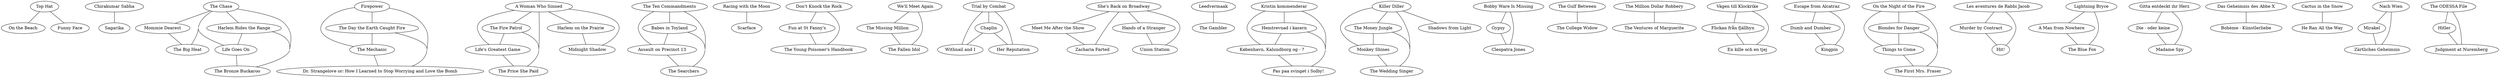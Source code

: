 graph Neighbor {
	concentrate=true;
	"Top Hat" -- "On the Beach";
	"Top Hat" -- "Funny Face";
	"Chirakumar Sabha" -- "Sagarika";
	
	"Mommie Dearest" -- "The Big Heat";
	"The Chase" -- "Mommie Dearest";
	"The Chase" -- "The Big Heat";
	"Mommie Dearest" -- "The Big Heat";
	"The Chase" -- "Mommie Dearest";
	"The Chase" -- "The Big Heat";
	"Mommie Dearest" -- "The Big Heat";
	"The Chase" -- "Mommie Dearest";
	"The Chase" -- "The Big Heat";
	"Mommie Dearest" -- "The Big Heat";
	"The Chase" -- "Mommie Dearest";
	"The Chase" -- "The Big Heat";
	"Mommie Dearest" -- "The Big Heat";
	"The Chase" -- "Mommie Dearest";
	"The Chase" -- "The Big Heat";
	"Mommie Dearest" -- "The Big Heat";
	"The Chase" -- "Mommie Dearest";
	"The Chase" -- "The Big Heat";
	"Mommie Dearest" -- "The Big Heat";
	"The Chase" -- "Mommie Dearest";
	"The Chase" -- "The Big Heat";
	"Mommie Dearest" -- "The Big Heat";
	"The Chase" -- "Mommie Dearest";
	"The Chase" -- "The Big Heat";
	"Mommie Dearest" -- "The Big Heat";
	"The Chase" -- "Mommie Dearest";
	"The Chase" -- "The Big Heat";
	"Mommie Dearest" -- "The Big Heat";
	"The Chase" -- "Mommie Dearest";
	"The Chase" -- "The Big Heat";
	"Mommie Dearest" -- "The Big Heat";
	"The Chase" -- "Harlem Rides the Range";
	"The Chase" -- "Life Goes On";
	"The Chase" -- "The Bronze Buckaroo";
	"Harlem Rides the Range" -- "Life Goes On";
	"Harlem Rides the Range" -- "The Bronze Buckaroo";
	"Life Goes On" -- "The Bronze Buckaroo";
	"The Chase" -- "Harlem Rides the Range";
	"The Chase" -- "Life Goes On";
	"The Chase" -- "The Bronze Buckaroo";
	"Harlem Rides the Range" -- "Life Goes On";
	"Harlem Rides the Range" -- "The Bronze Buckaroo";
	"Life Goes On" -- "The Bronze Buckaroo";
	"The Chase" -- "Harlem Rides the Range";
	"The Chase" -- "Life Goes On";
	"The Chase" -- "The Bronze Buckaroo";
	"Harlem Rides the Range" -- "Life Goes On";
	"Harlem Rides the Range" -- "The Bronze Buckaroo";
	"Life Goes On" -- "The Bronze Buckaroo";
	"The Chase" -- "Harlem Rides the Range";
	"The Chase" -- "Life Goes On";
	"The Chase" -- "The Bronze Buckaroo";
	"Harlem Rides the Range" -- "Life Goes On";
	"Harlem Rides the Range" -- "The Bronze Buckaroo";
	"Life Goes On" -- "The Bronze Buckaroo";
	"The Chase" -- "Harlem Rides the Range";
	"The Chase" -- "Life Goes On";
	"The Chase" -- "The Bronze Buckaroo";
	"Harlem Rides the Range" -- "Life Goes On";
	"Harlem Rides the Range" -- "The Bronze Buckaroo";
	"Life Goes On" -- "The Bronze Buckaroo";
	"The Chase" -- "Harlem Rides the Range";
	"The Chase" -- "Life Goes On";
	"The Chase" -- "The Bronze Buckaroo";
	"Harlem Rides the Range" -- "Life Goes On";
	"Harlem Rides the Range" -- "The Bronze Buckaroo";
	"Life Goes On" -- "The Bronze Buckaroo";
	"The Chase" -- "Harlem Rides the Range";
	"The Chase" -- "Life Goes On";
	"The Chase" -- "The Bronze Buckaroo";
	"Harlem Rides the Range" -- "Life Goes On";
	"Harlem Rides the Range" -- "The Bronze Buckaroo";
	"Life Goes On" -- "The Bronze Buckaroo";
	"The Chase" -- "Harlem Rides the Range";
	"The Chase" -- "Life Goes On";
	"The Chase" -- "The Bronze Buckaroo";
	"Harlem Rides the Range" -- "Life Goes On";
	"Harlem Rides the Range" -- "The Bronze Buckaroo";
	"Life Goes On" -- "The Bronze Buckaroo";
	"The Chase" -- "Harlem Rides the Range";
	"The Chase" -- "Life Goes On";
	"The Chase" -- "The Bronze Buckaroo";
	"Harlem Rides the Range" -- "Life Goes On";
	"Harlem Rides the Range" -- "The Bronze Buckaroo";
	"Life Goes On" -- "The Bronze Buckaroo";
	"The Chase" -- "Harlem Rides the Range";
	"The Chase" -- "Life Goes On";
	"The Chase" -- "The Bronze Buckaroo";
	"Harlem Rides the Range" -- "Life Goes On";
	"Harlem Rides the Range" -- "The Bronze Buckaroo";
	"Life Goes On" -- "The Bronze Buckaroo";
	"The Chase" -- "Harlem Rides the Range";
	"The Chase" -- "Life Goes On";
	"The Chase" -- "The Bronze Buckaroo";
	"Harlem Rides the Range" -- "Life Goes On";
	"Harlem Rides the Range" -- "The Bronze Buckaroo";
	"Life Goes On" -- "The Bronze Buckaroo";
	"The Chase" -- "Harlem Rides the Range";
	"The Chase" -- "Life Goes On";
	"The Chase" -- "The Bronze Buckaroo";
	"Harlem Rides the Range" -- "Life Goes On";
	"Harlem Rides the Range" -- "The Bronze Buckaroo";
	"Life Goes On" -- "The Bronze Buckaroo";
	"Firepower" -- "The Day the Earth Caught Fire";
	"Firepower" -- "The Mechanic";
	"Firepower" -- "Dr. Strangelove or: How I Learned to Stop Worrying and Love the Bomb";
	"The Day the Earth Caught Fire" -- "The Mechanic";
	"The Day the Earth Caught Fire" -- "Dr. Strangelove or: How I Learned to Stop Worrying and Love the Bomb";
	"The Mechanic" -- "Dr. Strangelove or: How I Learned to Stop Worrying and Love the Bomb";
	"Firepower" -- "The Day the Earth Caught Fire";
	"Firepower" -- "The Mechanic";
	"Firepower" -- "Dr. Strangelove or: How I Learned to Stop Worrying and Love the Bomb";
	"The Day the Earth Caught Fire" -- "The Mechanic";
	"The Day the Earth Caught Fire" -- "Dr. Strangelove or: How I Learned to Stop Worrying and Love the Bomb";
	"The Mechanic" -- "Dr. Strangelove or: How I Learned to Stop Worrying and Love the Bomb";
	"Firepower" -- "The Day the Earth Caught Fire";
	"Firepower" -- "The Mechanic";
	"Firepower" -- "Dr. Strangelove or: How I Learned to Stop Worrying and Love the Bomb";
	"The Day the Earth Caught Fire" -- "The Mechanic";
	"The Day the Earth Caught Fire" -- "Dr. Strangelove or: How I Learned to Stop Worrying and Love the Bomb";
	"The Mechanic" -- "Dr. Strangelove or: How I Learned to Stop Worrying and Love the Bomb";
	"Firepower" -- "The Day the Earth Caught Fire";
	"Firepower" -- "The Mechanic";
	"Firepower" -- "Dr. Strangelove or: How I Learned to Stop Worrying and Love the Bomb";
	"The Day the Earth Caught Fire" -- "The Mechanic";
	"The Day the Earth Caught Fire" -- "Dr. Strangelove or: How I Learned to Stop Worrying and Love the Bomb";
	"The Mechanic" -- "Dr. Strangelove or: How I Learned to Stop Worrying and Love the Bomb";
	"Firepower" -- "The Day the Earth Caught Fire";
	"Firepower" -- "The Mechanic";
	"Firepower" -- "Dr. Strangelove or: How I Learned to Stop Worrying and Love the Bomb";
	"The Day the Earth Caught Fire" -- "The Mechanic";
	"The Day the Earth Caught Fire" -- "Dr. Strangelove or: How I Learned to Stop Worrying and Love the Bomb";
	"The Mechanic" -- "Dr. Strangelove or: How I Learned to Stop Worrying and Love the Bomb";
	"Firepower" -- "The Day the Earth Caught Fire";
	"Firepower" -- "The Mechanic";
	"Firepower" -- "Dr. Strangelove or: How I Learned to Stop Worrying and Love the Bomb";
	"The Day the Earth Caught Fire" -- "The Mechanic";
	"The Day the Earth Caught Fire" -- "Dr. Strangelove or: How I Learned to Stop Worrying and Love the Bomb";
	"The Mechanic" -- "Dr. Strangelove or: How I Learned to Stop Worrying and Love the Bomb";
	"Firepower" -- "The Day the Earth Caught Fire";
	"Firepower" -- "The Mechanic";
	"Firepower" -- "Dr. Strangelove or: How I Learned to Stop Worrying and Love the Bomb";
	"The Day the Earth Caught Fire" -- "The Mechanic";
	"The Day the Earth Caught Fire" -- "Dr. Strangelove or: How I Learned to Stop Worrying and Love the Bomb";
	"The Mechanic" -- "Dr. Strangelove or: How I Learned to Stop Worrying and Love the Bomb";
	"Firepower" -- "The Day the Earth Caught Fire";
	"Firepower" -- "The Mechanic";
	"Firepower" -- "Dr. Strangelove or: How I Learned to Stop Worrying and Love the Bomb";
	"The Day the Earth Caught Fire" -- "The Mechanic";
	"The Day the Earth Caught Fire" -- "Dr. Strangelove or: How I Learned to Stop Worrying and Love the Bomb";
	"The Mechanic" -- "Dr. Strangelove or: How I Learned to Stop Worrying and Love the Bomb";
	"Firepower" -- "The Day the Earth Caught Fire";
	"Firepower" -- "The Mechanic";
	"Firepower" -- "Dr. Strangelove or: How I Learned to Stop Worrying and Love the Bomb";
	"The Day the Earth Caught Fire" -- "The Mechanic";
	"The Day the Earth Caught Fire" -- "Dr. Strangelove or: How I Learned to Stop Worrying and Love the Bomb";
	"The Mechanic" -- "Dr. Strangelove or: How I Learned to Stop Worrying and Love the Bomb";
	"A Woman Who Sinned" -- "The Fire Patrol";
	"A Woman Who Sinned" -- "Life's Greatest Game";
	"A Woman Who Sinned" -- "The Price She Paid";
	"The Fire Patrol" -- "Life's Greatest Game";
	"The Fire Patrol" -- "The Price She Paid";
	"Life's Greatest Game" -- "The Price She Paid";
	"A Woman Who Sinned" -- "The Fire Patrol";
	"A Woman Who Sinned" -- "Life's Greatest Game";
	"A Woman Who Sinned" -- "The Price She Paid";
	"The Fire Patrol" -- "Life's Greatest Game";
	"The Fire Patrol" -- "The Price She Paid";
	"Life's Greatest Game" -- "The Price She Paid";
	"A Woman Who Sinned" -- "The Fire Patrol";
	"A Woman Who Sinned" -- "Life's Greatest Game";
	"A Woman Who Sinned" -- "The Price She Paid";
	"The Fire Patrol" -- "Life's Greatest Game";
	"The Fire Patrol" -- "The Price She Paid";
	"Life's Greatest Game" -- "The Price She Paid";
	"A Woman Who Sinned" -- "The Fire Patrol";
	"A Woman Who Sinned" -- "Harlem on the Prairie";
	"A Woman Who Sinned" -- "Midnight Shadow";
	"Harlem on the Prairie" -- "Midnight Shadow";
	"A Woman Who Sinned" -- "Harlem on the Prairie";
	"A Woman Who Sinned" -- "Midnight Shadow";
	"Harlem on the Prairie" -- "Midnight Shadow";
	"A Woman Who Sinned" -- "Harlem on the Prairie";
	"A Woman Who Sinned" -- "Midnight Shadow";
	"Harlem on the Prairie" -- "Midnight Shadow";
	"A Woman Who Sinned" -- "Harlem on the Prairie";
	"A Woman Who Sinned" -- "Midnight Shadow";
	"Harlem on the Prairie" -- "Midnight Shadow";
	"A Woman Who Sinned" -- "Harlem on the Prairie";
	"A Woman Who Sinned" -- "Midnight Shadow";
	"Harlem on the Prairie" -- "Midnight Shadow";
	"A Woman Who Sinned" -- "Harlem on the Prairie";
	"A Woman Who Sinned" -- "Midnight Shadow";
	"Harlem on the Prairie" -- "Midnight Shadow";
	"A Woman Who Sinned" -- "Harlem on the Prairie";
	"A Woman Who Sinned" -- "Midnight Shadow";
	"Harlem on the Prairie" -- "Midnight Shadow";
	"A Woman Who Sinned" -- "Harlem on the Prairie";
	"A Woman Who Sinned" -- "Midnight Shadow";
	"Harlem on the Prairie" -- "Midnight Shadow";
	"A Woman Who Sinned" -- "Harlem on the Prairie";
	"A Woman Who Sinned" -- "Midnight Shadow";
	"Harlem on the Prairie" -- "Midnight Shadow";
	"The Ten Commandments" -- "Babes in Toyland";
	"The Ten Commandments" -- "Assault on Precinct 13";
	"The Ten Commandments" -- "The Searchers";
	"Babes in Toyland" -- "Assault on Precinct 13";
	"Babes in Toyland" -- "The Searchers";
	"Assault on Precinct 13" -- "The Searchers";
	"The Ten Commandments" -- "Babes in Toyland";
	"The Ten Commandments" -- "Assault on Precinct 13";
	"The Ten Commandments" -- "The Searchers";
	"Babes in Toyland" -- "Assault on Precinct 13";
	"Babes in Toyland" -- "The Searchers";
	"Assault on Precinct 13" -- "The Searchers";
	"The Ten Commandments" -- "Babes in Toyland";
	"The Ten Commandments" -- "Assault on Precinct 13";
	"The Ten Commandments" -- "The Searchers";
	"Babes in Toyland" -- "Assault on Precinct 13";
	"Babes in Toyland" -- "The Searchers";
	"Assault on Precinct 13" -- "The Searchers";
	"The Ten Commandments" -- "Babes in Toyland";
	"The Ten Commandments" -- "Assault on Precinct 13";
	"The Ten Commandments" -- "The Searchers";
	"Babes in Toyland" -- "Assault on Precinct 13";
	"Babes in Toyland" -- "The Searchers";
	"Assault on Precinct 13" -- "The Searchers";
	"The Ten Commandments" -- "Babes in Toyland";
	"The Ten Commandments" -- "Assault on Precinct 13";
	"The Ten Commandments" -- "The Searchers";
	"Babes in Toyland" -- "Assault on Precinct 13";
	"Babes in Toyland" -- "The Searchers";
	"Assault on Precinct 13" -- "The Searchers";
	"The Ten Commandments" -- "Babes in Toyland";
	"The Ten Commandments" -- "Assault on Precinct 13";
	"The Ten Commandments" -- "The Searchers";
	"Babes in Toyland" -- "Assault on Precinct 13";
	"Babes in Toyland" -- "The Searchers";
	"Assault on Precinct 13" -- "The Searchers";
	"The Ten Commandments" -- "Babes in Toyland";
	"The Ten Commandments" -- "Assault on Precinct 13";
	"The Ten Commandments" -- "The Searchers";
	"Babes in Toyland" -- "Assault on Precinct 13";
	"Babes in Toyland" -- "The Searchers";
	"Assault on Precinct 13" -- "The Searchers";
	"Racing with the Moon" -- "Scarface";
	"Don't Knock the Rock" -- "Fun at St Fanny's";
	"Don't Knock the Rock" -- "The Young Poisoner's Handbook";
	"Fun at St Fanny's" -- "The Young Poisoner's Handbook";
	"Don't Knock the Rock" -- "Fun at St Fanny's";
	"Don't Knock the Rock" -- "The Young Poisoner's Handbook";
	"Fun at St Fanny's" -- "The Young Poisoner's Handbook";
	"Don't Knock the Rock" -- "Fun at St Fanny's";
	"Don't Knock the Rock" -- "The Young Poisoner's Handbook";
	"Fun at St Fanny's" -- "The Young Poisoner's Handbook";
	"Don't Knock the Rock" -- "Fun at St Fanny's";
	"Don't Knock the Rock" -- "The Young Poisoner's Handbook";
	"Fun at St Fanny's" -- "The Young Poisoner's Handbook";
	"Don't Knock the Rock" -- "Fun at St Fanny's";
	"Don't Knock the Rock" -- "The Young Poisoner's Handbook";
	"Fun at St Fanny's" -- "The Young Poisoner's Handbook";
	"Don't Knock the Rock" -- "Fun at St Fanny's";
	"Don't Knock the Rock" -- "The Young Poisoner's Handbook";
	"Fun at St Fanny's" -- "The Young Poisoner's Handbook";
	"Don't Knock the Rock" -- "Fun at St Fanny's";
	"Don't Knock the Rock" -- "The Young Poisoner's Handbook";
	"Fun at St Fanny's" -- "The Young Poisoner's Handbook";
	"Don't Knock the Rock" -- "Fun at St Fanny's";
	"Don't Knock the Rock" -- "The Young Poisoner's Handbook";
	"Fun at St Fanny's" -- "The Young Poisoner's Handbook";
	"Don't Knock the Rock" -- "Fun at St Fanny's";
	"Don't Knock the Rock" -- "The Young Poisoner's Handbook";
	"Fun at St Fanny's" -- "The Young Poisoner's Handbook";
	"Don't Knock the Rock" -- "Fun at St Fanny's";
	"Don't Knock the Rock" -- "The Young Poisoner's Handbook";
	"Fun at St Fanny's" -- "The Young Poisoner's Handbook";
	"Don't Knock the Rock" -- "Fun at St Fanny's";
	"Don't Knock the Rock" -- "The Young Poisoner's Handbook";
	"Fun at St Fanny's" -- "The Young Poisoner's Handbook";
	"Don't Knock the Rock" -- "Fun at St Fanny's";
	"Don't Knock the Rock" -- "The Young Poisoner's Handbook";
	"Fun at St Fanny's" -- "The Young Poisoner's Handbook";
	"Don't Knock the Rock" -- "Fun at St Fanny's";
	"Don't Knock the Rock" -- "The Young Poisoner's Handbook";
	"Fun at St Fanny's" -- "The Young Poisoner's Handbook";
	"Don't Knock the Rock" -- "Fun at St Fanny's";
	"Don't Knock the Rock" -- "The Young Poisoner's Handbook";
	"Fun at St Fanny's" -- "The Young Poisoner's Handbook";
	"We'll Meet Again" -- "The Missing Million";
	"We'll Meet Again" -- "The Fallen Idol";
	"The Missing Million" -- "The Fallen Idol";
	"We'll Meet Again" -- "The Missing Million";
	"We'll Meet Again" -- "The Fallen Idol";
	"The Missing Million" -- "The Fallen Idol";
	"We'll Meet Again" -- "The Missing Million";
	"We'll Meet Again" -- "The Fallen Idol";
	"The Missing Million" -- "The Fallen Idol";
	"We'll Meet Again" -- "The Missing Million";
	"We'll Meet Again" -- "The Fallen Idol";
	"The Missing Million" -- "The Fallen Idol";
	"We'll Meet Again" -- "The Missing Million";
	"We'll Meet Again" -- "The Fallen Idol";
	"The Missing Million" -- "The Fallen Idol";
	"We'll Meet Again" -- "The Missing Million";
	"We'll Meet Again" -- "The Fallen Idol";
	"The Missing Million" -- "The Fallen Idol";
	"We'll Meet Again" -- "The Missing Million";
	"We'll Meet Again" -- "The Fallen Idol";
	"The Missing Million" -- "The Fallen Idol";
	"We'll Meet Again" -- "The Missing Million";
	"We'll Meet Again" -- "The Fallen Idol";
	"The Missing Million" -- "The Fallen Idol";
	"We'll Meet Again" -- "The Missing Million";
	"We'll Meet Again" -- "The Fallen Idol";
	"The Missing Million" -- "The Fallen Idol";
	"We'll Meet Again" -- "The Missing Million";
	"We'll Meet Again" -- "The Fallen Idol";
	"The Missing Million" -- "The Fallen Idol";
	"We'll Meet Again" -- "The Missing Million";
	"We'll Meet Again" -- "The Fallen Idol";
	"The Missing Million" -- "The Fallen Idol";
	"Trial by Combat" -- "Chaplin";
	"Trial by Combat" -- "Withnail and I";
	"Chaplin" -- "Withnail and I";
	"Trial by Combat" -- "Chaplin";
	"Trial by Combat" -- "Her Reputation";
	"Chaplin" -- "Her Reputation";
	"Trial by Combat" -- "Chaplin";
	"Trial by Combat" -- "Her Reputation";
	"Chaplin" -- "Her Reputation";
	"Trial by Combat" -- "Chaplin";
	"Trial by Combat" -- "Her Reputation";
	"Chaplin" -- "Her Reputation";
	"Trial by Combat" -- "Chaplin";
	"Trial by Combat" -- "Her Reputation";
	"Chaplin" -- "Her Reputation";
	"Trial by Combat" -- "Chaplin";
	"Trial by Combat" -- "Her Reputation";
	"Chaplin" -- "Her Reputation";
	"Trial by Combat" -- "Chaplin";
	"Trial by Combat" -- "Her Reputation";
	"Chaplin" -- "Her Reputation";
	"She's Back on Broadway" -- "Meet Me After the Show";
	"She's Back on Broadway" -- "Zacharia Farted";
	"Meet Me After the Show" -- "Zacharia Farted";
	"She's Back on Broadway" -- "Hands of a Stranger";
	"She's Back on Broadway" -- "Union Station";
	"Hands of a Stranger" -- "Union Station";
	"She's Back on Broadway" -- "Hands of a Stranger";
	"She's Back on Broadway" -- "Union Station";
	"Hands of a Stranger" -- "Union Station";
	"She's Back on Broadway" -- "Hands of a Stranger";
	"She's Back on Broadway" -- "Union Station";
	"Hands of a Stranger" -- "Union Station";
	"She's Back on Broadway" -- "Hands of a Stranger";
	"She's Back on Broadway" -- "Union Station";
	"Hands of a Stranger" -- "Union Station";
	"She's Back on Broadway" -- "Hands of a Stranger";
	"She's Back on Broadway" -- "Union Station";
	"Hands of a Stranger" -- "Union Station";
	"She's Back on Broadway" -- "Hands of a Stranger";
	"She's Back on Broadway" -- "Union Station";
	"Hands of a Stranger" -- "Union Station";
	"She's Back on Broadway" -- "Hands of a Stranger";
	"She's Back on Broadway" -- "Union Station";
	"Hands of a Stranger" -- "Union Station";
	"She's Back on Broadway" -- "Hands of a Stranger";
	"She's Back on Broadway" -- "Union Station";
	"Hands of a Stranger" -- "Union Station";
	"Leedvermaak" -- "The Gambler";
	"Leedvermaak" -- "The Gambler";
	"Leedvermaak" -- "The Gambler";
	"Leedvermaak" -- "The Gambler";
	"Leedvermaak" -- "The Gambler";
	"Leedvermaak" -- "The Gambler";
	"Leedvermaak" -- "The Gambler";
	"Leedvermaak" -- "The Gambler";
	"Leedvermaak" -- "The Gambler";
	"Leedvermaak" -- "The Gambler";
	"Leedvermaak" -- "The Gambler";
	"Leedvermaak" -- "The Gambler";
	"Leedvermaak" -- "The Gambler";
	"Leedvermaak" -- "The Gambler";
	"Leedvermaak" -- "The Gambler";
	"Leedvermaak" -- "The Gambler";
	"Kristin kommenderar" -- "Hemtrevnad i kasern";
	"Kristin kommenderar" -- "København, Kalundborg og - ?";
	"Kristin kommenderar" -- "Pas paa svinget i Solby!";
	"Hemtrevnad i kasern" -- "København, Kalundborg og - ?";
	"Hemtrevnad i kasern" -- "Pas paa svinget i Solby!";
	"København, Kalundborg og - ?" -- "Pas paa svinget i Solby!";
	"Kristin kommenderar" -- "Hemtrevnad i kasern";
	"Kristin kommenderar" -- "København, Kalundborg og - ?";
	"Kristin kommenderar" -- "Pas paa svinget i Solby!";
	"Hemtrevnad i kasern" -- "København, Kalundborg og - ?";
	"Hemtrevnad i kasern" -- "Pas paa svinget i Solby!";
	"København, Kalundborg og - ?" -- "Pas paa svinget i Solby!";
	"Kristin kommenderar" -- "Hemtrevnad i kasern";
	"Kristin kommenderar" -- "København, Kalundborg og - ?";
	"Kristin kommenderar" -- "Pas paa svinget i Solby!";
	"Hemtrevnad i kasern" -- "København, Kalundborg og - ?";
	"Hemtrevnad i kasern" -- "Pas paa svinget i Solby!";
	"København, Kalundborg og - ?" -- "Pas paa svinget i Solby!";
	"Kristin kommenderar" -- "Hemtrevnad i kasern";
	"Kristin kommenderar" -- "København, Kalundborg og - ?";
	"Kristin kommenderar" -- "Pas paa svinget i Solby!";
	"Hemtrevnad i kasern" -- "København, Kalundborg og - ?";
	"Hemtrevnad i kasern" -- "Pas paa svinget i Solby!";
	"København, Kalundborg og - ?" -- "Pas paa svinget i Solby!";
	"Killer Diller" -- "The Money Jungle";
	"Killer Diller" -- "Monkey Shines";
	"Killer Diller" -- "The Wedding Singer";
	"The Money Jungle" -- "Monkey Shines";
	"The Money Jungle" -- "The Wedding Singer";
	"Monkey Shines" -- "The Wedding Singer";
	"Killer Diller" -- "The Money Jungle";
	"Killer Diller" -- "Monkey Shines";
	"Killer Diller" -- "The Wedding Singer";
	"The Money Jungle" -- "Monkey Shines";
	"The Money Jungle" -- "The Wedding Singer";
	"Monkey Shines" -- "The Wedding Singer";
	"Killer Diller" -- "The Money Jungle";
	"Killer Diller" -- "Monkey Shines";
	"Killer Diller" -- "The Wedding Singer";
	"The Money Jungle" -- "Monkey Shines";
	"The Money Jungle" -- "The Wedding Singer";
	"Monkey Shines" -- "The Wedding Singer";
	"Killer Diller" -- "The Money Jungle";
	"Killer Diller" -- "Monkey Shines";
	"Killer Diller" -- "The Wedding Singer";
	"The Money Jungle" -- "Monkey Shines";
	"The Money Jungle" -- "The Wedding Singer";
	"Monkey Shines" -- "The Wedding Singer";
	"Killer Diller" -- "The Money Jungle";
	"Killer Diller" -- "Monkey Shines";
	"Killer Diller" -- "The Wedding Singer";
	"The Money Jungle" -- "Monkey Shines";
	"The Money Jungle" -- "The Wedding Singer";
	"Monkey Shines" -- "The Wedding Singer";
	"Killer Diller" -- "The Money Jungle";
	"Killer Diller" -- "Monkey Shines";
	"Killer Diller" -- "The Wedding Singer";
	"The Money Jungle" -- "Monkey Shines";
	"The Money Jungle" -- "The Wedding Singer";
	"Monkey Shines" -- "The Wedding Singer";
	"Killer Diller" -- "The Money Jungle";
	"Killer Diller" -- "Monkey Shines";
	"Killer Diller" -- "The Wedding Singer";
	"The Money Jungle" -- "Monkey Shines";
	"The Money Jungle" -- "The Wedding Singer";
	"Monkey Shines" -- "The Wedding Singer";
	"Killer Diller" -- "The Money Jungle";
	"Killer Diller" -- "Monkey Shines";
	"Killer Diller" -- "The Wedding Singer";
	"The Money Jungle" -- "Monkey Shines";
	"The Money Jungle" -- "The Wedding Singer";
	"Monkey Shines" -- "The Wedding Singer";
	"Killer Diller" -- "The Money Jungle";
	"Killer Diller" -- "Monkey Shines";
	"Killer Diller" -- "The Wedding Singer";
	"The Money Jungle" -- "Monkey Shines";
	"The Money Jungle" -- "The Wedding Singer";
	"Monkey Shines" -- "The Wedding Singer";
	"Killer Diller" -- "The Money Jungle";
	"Killer Diller" -- "Monkey Shines";
	"Killer Diller" -- "The Wedding Singer";
	"The Money Jungle" -- "Monkey Shines";
	"The Money Jungle" -- "The Wedding Singer";
	"Monkey Shines" -- "The Wedding Singer";
	"Killer Diller" -- "The Money Jungle";
	"Killer Diller" -- "Monkey Shines";
	"Killer Diller" -- "The Wedding Singer";
	"The Money Jungle" -- "Monkey Shines";
	"The Money Jungle" -- "The Wedding Singer";
	"Monkey Shines" -- "The Wedding Singer";
	"Killer Diller" -- "The Money Jungle";
	"Killer Diller" -- "Monkey Shines";
	"Killer Diller" -- "The Wedding Singer";
	"The Money Jungle" -- "Monkey Shines";
	"The Money Jungle" -- "The Wedding Singer";
	"Monkey Shines" -- "The Wedding Singer";
	"Killer Diller" -- "The Money Jungle";
	"Killer Diller" -- "Monkey Shines";
	"Killer Diller" -- "The Wedding Singer";
	"The Money Jungle" -- "Monkey Shines";
	"The Money Jungle" -- "The Wedding Singer";
	"Monkey Shines" -- "The Wedding Singer";
	"Killer Diller" -- "The Money Jungle";
	"Killer Diller" -- "Monkey Shines";
	"Killer Diller" -- "The Wedding Singer";
	"The Money Jungle" -- "Monkey Shines";
	"The Money Jungle" -- "The Wedding Singer";
	"Monkey Shines" -- "The Wedding Singer";
	"Killer Diller" -- "The Money Jungle";
	"Killer Diller" -- "Monkey Shines";
	"Killer Diller" -- "The Wedding Singer";
	"The Money Jungle" -- "Monkey Shines";
	"The Money Jungle" -- "The Wedding Singer";
	"Monkey Shines" -- "The Wedding Singer";
	"Killer Diller" -- "The Money Jungle";
	"Killer Diller" -- "Monkey Shines";
	"Killer Diller" -- "The Wedding Singer";
	"The Money Jungle" -- "Monkey Shines";
	"The Money Jungle" -- "The Wedding Singer";
	"Monkey Shines" -- "The Wedding Singer";
	"Killer Diller" -- "Shadows from Light";
	"Killer Diller" -- "Shadows from Light";
	"Killer Diller" -- "Shadows from Light";
	"Killer Diller" -- "Shadows from Light";
	"Killer Diller" -- "Shadows from Light";
	"Killer Diller" -- "Shadows from Light";
	"Killer Diller" -- "Shadows from Light";
	"Killer Diller" -- "Shadows from Light";
	"Bobby Ware Is Missing" -- "Gypsy";
	"Bobby Ware Is Missing" -- "Cleopatra Jones";
	"Gypsy" -- "Cleopatra Jones";
	"Bobby Ware Is Missing" -- "Gypsy";
	"Bobby Ware Is Missing" -- "Cleopatra Jones";
	"Gypsy" -- "Cleopatra Jones";
	"Bobby Ware Is Missing" -- "Gypsy";
	"Bobby Ware Is Missing" -- "Cleopatra Jones";
	"Gypsy" -- "Cleopatra Jones";
	"Bobby Ware Is Missing" -- "Gypsy";
	"Bobby Ware Is Missing" -- "Cleopatra Jones";
	"Gypsy" -- "Cleopatra Jones";
	"Bobby Ware Is Missing" -- "Gypsy";
	"Bobby Ware Is Missing" -- "Cleopatra Jones";
	"Gypsy" -- "Cleopatra Jones";
	"The Gulf Between" -- "The College Widow";
	"The Gulf Between" -- "The College Widow";
	"The Gulf Between" -- "The College Widow";
	"The Gulf Between" -- "The College Widow";
	"The Gulf Between" -- "The College Widow";
	"The Gulf Between" -- "The College Widow";
	"The Gulf Between" -- "The College Widow";
	"The Gulf Between" -- "The College Widow";
	"The Gulf Between" -- "The College Widow";
	"The Gulf Between" -- "The College Widow";
	"The Million Dollar Robbery" -- "The Ventures of Marguerite";
	"The Million Dollar Robbery" -- "The Ventures of Marguerite";
	"The Million Dollar Robbery" -- "The Ventures of Marguerite";
	"Vägen till Klockrike" -- "Flickan från fjällbyn";
	"Vägen till Klockrike" -- "En kille och en tjej";
	"Flickan från fjällbyn" -- "En kille och en tjej";
	"Vägen till Klockrike" -- "Flickan från fjällbyn";
	"Vägen till Klockrike" -- "En kille och en tjej";
	"Flickan från fjällbyn" -- "En kille och en tjej";
	"Vägen till Klockrike" -- "Flickan från fjällbyn";
	"Vägen till Klockrike" -- "En kille och en tjej";
	"Flickan från fjällbyn" -- "En kille och en tjej";
	"Vägen till Klockrike" -- "Flickan från fjällbyn";
	"Vägen till Klockrike" -- "En kille och en tjej";
	"Flickan från fjällbyn" -- "En kille och en tjej";
	"Vägen till Klockrike" -- "Flickan från fjällbyn";
	"Vägen till Klockrike" -- "En kille och en tjej";
	"Flickan från fjällbyn" -- "En kille och en tjej";
	"Vägen till Klockrike" -- "Flickan från fjällbyn";
	"Vägen till Klockrike" -- "En kille och en tjej";
	"Flickan från fjällbyn" -- "En kille och en tjej";
	"Vägen till Klockrike" -- "Flickan från fjällbyn";
	"Vägen till Klockrike" -- "En kille och en tjej";
	"Flickan från fjällbyn" -- "En kille och en tjej";
	"Vägen till Klockrike" -- "Flickan från fjällbyn";
	"Vägen till Klockrike" -- "En kille och en tjej";
	"Flickan från fjällbyn" -- "En kille och en tjej";
	"Escape from Alcatraz" -- "Dumb and Dumber";
	"Escape from Alcatraz" -- "Kingpin";
	"Dumb and Dumber" -- "Kingpin";
	"Escape from Alcatraz" -- "Dumb and Dumber";
	"Escape from Alcatraz" -- "Kingpin";
	"Dumb and Dumber" -- "Kingpin";
	"Escape from Alcatraz" -- "Dumb and Dumber";
	"Escape from Alcatraz" -- "Kingpin";
	"Dumb and Dumber" -- "Kingpin";
	"On the Night of the Fire" -- "Blondes for Danger";
	"On the Night of the Fire" -- "Things to Come";
	"On the Night of the Fire" -- "The First Mrs. Fraser";
	"Blondes for Danger" -- "Things to Come";
	"Blondes for Danger" -- "The First Mrs. Fraser";
	"Things to Come" -- "The First Mrs. Fraser";
	"On the Night of the Fire" -- "Blondes for Danger";
	"On the Night of the Fire" -- "Things to Come";
	"On the Night of the Fire" -- "The First Mrs. Fraser";
	"Blondes for Danger" -- "Things to Come";
	"Blondes for Danger" -- "The First Mrs. Fraser";
	"Things to Come" -- "The First Mrs. Fraser";
	"On the Night of the Fire" -- "Blondes for Danger";
	"On the Night of the Fire" -- "Things to Come";
	"On the Night of the Fire" -- "The First Mrs. Fraser";
	"Blondes for Danger" -- "Things to Come";
	"Blondes for Danger" -- "The First Mrs. Fraser";
	"Things to Come" -- "The First Mrs. Fraser";
	"On the Night of the Fire" -- "Blondes for Danger";
	"On the Night of the Fire" -- "Things to Come";
	"On the Night of the Fire" -- "The First Mrs. Fraser";
	"Blondes for Danger" -- "Things to Come";
	"Blondes for Danger" -- "The First Mrs. Fraser";
	"Things to Come" -- "The First Mrs. Fraser";
	"Les aventures de Rabbi Jacob" -- "Murder by Contract";
	"Les aventures de Rabbi Jacob" -- "Hit!";
	"Murder by Contract" -- "Hit!";
	"Les aventures de Rabbi Jacob" -- "Murder by Contract";
	"Les aventures de Rabbi Jacob" -- "Hit!";
	"Murder by Contract" -- "Hit!";
	"Lightning Bryce" -- "A Man from Nowhere";
	"Lightning Bryce" -- "The Blue Fox";
	"A Man from Nowhere" -- "The Blue Fox";
	"Gitta entdeckt ihr Herz" -- "Die - oder keine";
	"Gitta entdeckt ihr Herz" -- "Madame Spy";
	"Die - oder keine" -- "Madame Spy";
	"Gitta entdeckt ihr Herz" -- "Die - oder keine";
	"Gitta entdeckt ihr Herz" -- "Madame Spy";
	"Die - oder keine" -- "Madame Spy";
	"Gitta entdeckt ihr Herz" -- "Die - oder keine";
	"Gitta entdeckt ihr Herz" -- "Madame Spy";
	"Die - oder keine" -- "Madame Spy";
	"Gitta entdeckt ihr Herz" -- "Die - oder keine";
	"Gitta entdeckt ihr Herz" -- "Madame Spy";
	"Die - oder keine" -- "Madame Spy";
	"Das Geheimnis des Abbe X" -- "Bohème - Künstlerliebe";
	"Das Geheimnis des Abbe X" -- "Bohème - Künstlerliebe";
	"Das Geheimnis des Abbe X" -- "Bohème - Künstlerliebe";
	"Das Geheimnis des Abbe X" -- "Bohème - Künstlerliebe";
	"Das Geheimnis des Abbe X" -- "Bohème - Künstlerliebe";
	"Das Geheimnis des Abbe X" -- "Bohème - Künstlerliebe";
	"Das Geheimnis des Abbe X" -- "Bohème - Künstlerliebe";
	"Das Geheimnis des Abbe X" -- "Bohème - Künstlerliebe";
	"Cactus in the Snow" -- "He Ran All the Way";
	"Cactus in the Snow" -- "He Ran All the Way";
	"Nach Wien" -- "Mirakel";
	"Nach Wien" -- "Zärtliches Geheimnis";
	"Mirakel" -- "Zärtliches Geheimnis";
	"Nach Wien" -- "Mirakel";
	"Nach Wien" -- "Zärtliches Geheimnis";
	"Mirakel" -- "Zärtliches Geheimnis";
	"Nach Wien" -- "Mirakel";
	"Nach Wien" -- "Zärtliches Geheimnis";
	"Mirakel" -- "Zärtliches Geheimnis";
	"Nach Wien" -- "Mirakel";
	"Nach Wien" -- "Zärtliches Geheimnis";
	"Mirakel" -- "Zärtliches Geheimnis";
	"The ODESSA File" -- "Hitler";
	"The ODESSA File" -- "Judgment at Nuremberg";
	"Hitler" -- "Judgment at Nuremberg";
}

